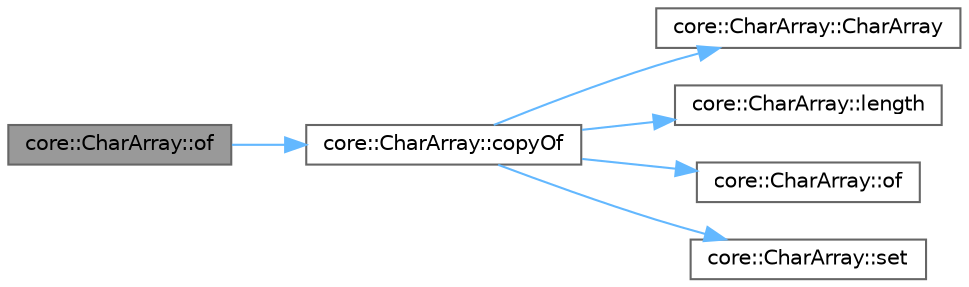 digraph "core::CharArray::of"
{
 // INTERACTIVE_SVG=YES
 // LATEX_PDF_SIZE
  bgcolor="transparent";
  edge [fontname=Helvetica,fontsize=10,labelfontname=Helvetica,labelfontsize=10];
  node [fontname=Helvetica,fontsize=10,shape=box,height=0.2,width=0.4];
  rankdir="LR";
  Node1 [id="Node000001",label="core::CharArray::of",height=0.2,width=0.4,color="gray40", fillcolor="grey60", style="filled", fontcolor="black",tooltip="Obtain newly created CharArray instance with given chars values or code points."];
  Node1 -> Node2 [id="edge1_Node000001_Node000002",color="steelblue1",style="solid",tooltip=" "];
  Node2 [id="Node000002",label="core::CharArray::copyOf",height=0.2,width=0.4,color="grey40", fillcolor="white", style="filled",URL="$dd/d6d/a00111.html#aec3151c8c5af22bab9f7b4557a704a52",tooltip="Obtain newly created CharArray instance with primitive char array, such as char[],..."];
  Node2 -> Node3 [id="edge2_Node000002_Node000003",color="steelblue1",style="solid",tooltip=" "];
  Node3 [id="Node000003",label="core::CharArray::CharArray",height=0.2,width=0.4,color="grey40", fillcolor="white", style="filled",URL="$dd/d6d/a00111.html#aaf45235566a564701802270a58bc51f0",tooltip="Construct new CharArray instance able to contains the given number of values."];
  Node2 -> Node4 [id="edge3_Node000002_Node000004",color="steelblue1",style="solid",tooltip=" "];
  Node4 [id="Node000004",label="core::CharArray::length",height=0.2,width=0.4,color="grey40", fillcolor="white", style="filled",URL="$dd/d6d/a00111.html#a77854740e439ed4fa03ff759a87c6e46",tooltip="Return the number of values on this array."];
  Node2 -> Node5 [id="edge4_Node000002_Node000005",color="steelblue1",style="solid",tooltip=" "];
  Node5 [id="Node000005",label="core::CharArray::of",height=0.2,width=0.4,color="grey40", fillcolor="white", style="filled",URL="$dd/d6d/a00111.html#ae566961c13e50a3542649217e174787a",tooltip="Obtains newly created empty array."];
  Node2 -> Node6 [id="edge5_Node000002_Node000006",color="steelblue1",style="solid",tooltip=" "];
  Node6 [id="Node000006",label="core::CharArray::set",height=0.2,width=0.4,color="grey40", fillcolor="white", style="filled",URL="$dd/d6d/a00111.html#a4d8776649d923d4d16508ca8e5a12ecb",tooltip="Set value of element at specified index with specified new value."];
}
